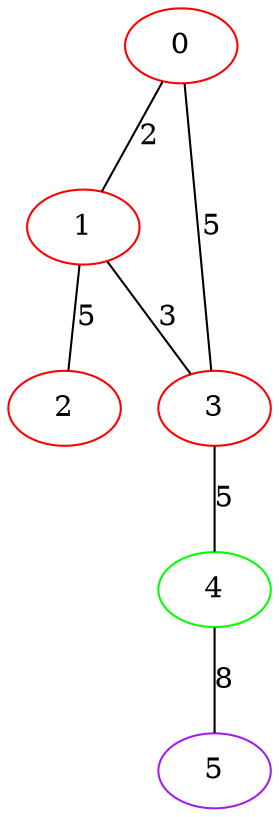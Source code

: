 graph "" {
0 [color=red, weight=1];
1 [color=red, weight=1];
2 [color=red, weight=1];
3 [color=red, weight=1];
4 [color=green, weight=2];
5 [color=purple, weight=4];
0 -- 1  [key=0, label=2];
0 -- 3  [key=0, label=5];
1 -- 2  [key=0, label=5];
1 -- 3  [key=0, label=3];
3 -- 4  [key=0, label=5];
4 -- 5  [key=0, label=8];
}
